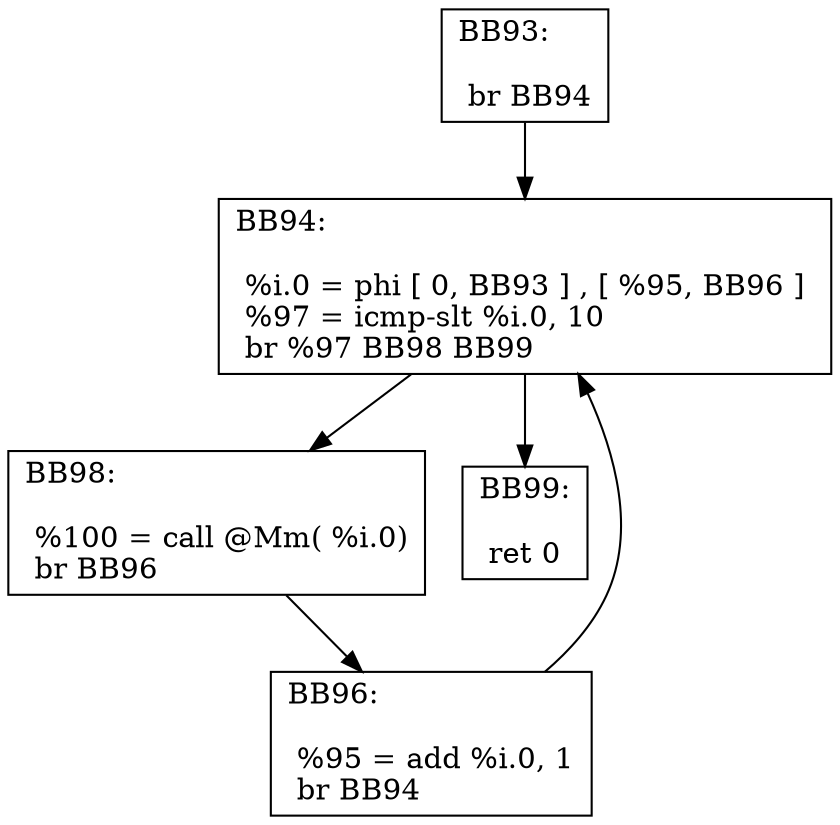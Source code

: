 digraph "CFG for 'main' function" {
BB93 [shape=record,
    label="{BB93:\l\l
             br BB94\l
             }"];
BB93 -> BB94
BB94 [shape=record,
    label="{BB94:\l\l
             %i.0 = phi [ 0, BB93 ] , [ %95, BB96 ] \l
             %97 = icmp-slt %i.0, 10\l
             br %97 BB98 BB99\l
             }"];
BB94 -> BB98
BB94 -> BB99
BB98 [shape=record,
    label="{BB98:\l\l
             %100 = call @Mm( %i.0)\l
             br BB96\l
             }"];
BB98 -> BB96
BB96 [shape=record,
    label="{BB96:\l\l
             %95 = add %i.0, 1\l
             br BB94\l
             }"];
BB96 -> BB94
BB99 [shape=record,
    label="{BB99:\l\l
             ret 0\l
             }"];
}
